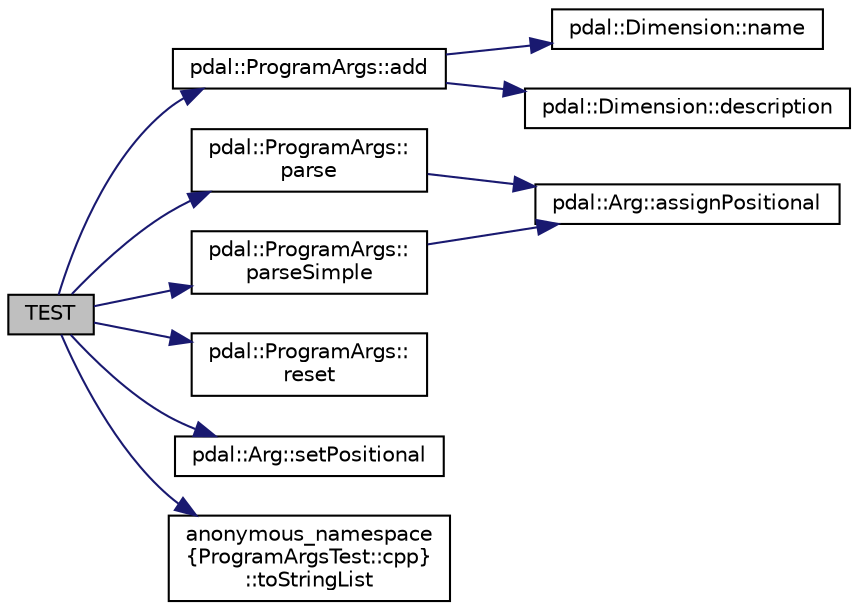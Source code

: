 digraph "TEST"
{
  edge [fontname="Helvetica",fontsize="10",labelfontname="Helvetica",labelfontsize="10"];
  node [fontname="Helvetica",fontsize="10",shape=record];
  rankdir="LR";
  Node1 [label="TEST",height=0.2,width=0.4,color="black", fillcolor="grey75", style="filled", fontcolor="black"];
  Node1 -> Node2 [color="midnightblue",fontsize="10",style="solid",fontname="Helvetica"];
  Node2 [label="pdal::ProgramArgs::add",height=0.2,width=0.4,color="black", fillcolor="white", style="filled",URL="$classpdal_1_1ProgramArgs.html#a9f773618ed928e9cef78aa1bf8278784"];
  Node2 -> Node3 [color="midnightblue",fontsize="10",style="solid",fontname="Helvetica"];
  Node3 [label="pdal::Dimension::name",height=0.2,width=0.4,color="black", fillcolor="white", style="filled",URL="$namespacepdal_1_1Dimension.html#af3176b0b7e6b4be000317846cf7c2718"];
  Node2 -> Node4 [color="midnightblue",fontsize="10",style="solid",fontname="Helvetica"];
  Node4 [label="pdal::Dimension::description",height=0.2,width=0.4,color="black", fillcolor="white", style="filled",URL="$namespacepdal_1_1Dimension.html#a4041a0eeee0ca503caad91db24affa0e"];
  Node1 -> Node5 [color="midnightblue",fontsize="10",style="solid",fontname="Helvetica"];
  Node5 [label="pdal::ProgramArgs::\lparse",height=0.2,width=0.4,color="black", fillcolor="white", style="filled",URL="$classpdal_1_1ProgramArgs.html#ab4b405bda3b9a91e70b6c6ce8154e539"];
  Node5 -> Node6 [color="midnightblue",fontsize="10",style="solid",fontname="Helvetica"];
  Node6 [label="pdal::Arg::assignPositional",height=0.2,width=0.4,color="black", fillcolor="white", style="filled",URL="$classpdal_1_1Arg.html#aef855c41a3ce6d940c4597b07b36a41a"];
  Node1 -> Node7 [color="midnightblue",fontsize="10",style="solid",fontname="Helvetica"];
  Node7 [label="pdal::ProgramArgs::\lparseSimple",height=0.2,width=0.4,color="black", fillcolor="white", style="filled",URL="$classpdal_1_1ProgramArgs.html#a175c2bec357b9d6ee57b8462d41713bb"];
  Node7 -> Node6 [color="midnightblue",fontsize="10",style="solid",fontname="Helvetica"];
  Node1 -> Node8 [color="midnightblue",fontsize="10",style="solid",fontname="Helvetica"];
  Node8 [label="pdal::ProgramArgs::\lreset",height=0.2,width=0.4,color="black", fillcolor="white", style="filled",URL="$classpdal_1_1ProgramArgs.html#a349fdb98969186e0faa2eb21adfe2600"];
  Node1 -> Node9 [color="midnightblue",fontsize="10",style="solid",fontname="Helvetica"];
  Node9 [label="pdal::Arg::setPositional",height=0.2,width=0.4,color="black", fillcolor="white", style="filled",URL="$classpdal_1_1Arg.html#acd96700a01950da368119d2a06f441ae"];
  Node1 -> Node10 [color="midnightblue",fontsize="10",style="solid",fontname="Helvetica"];
  Node10 [label="anonymous_namespace\l\{ProgramArgsTest::cpp\}\l::toStringList",height=0.2,width=0.4,color="black", fillcolor="white", style="filled",URL="$namespaceanonymous__namespace_02ProgramArgsTest_8cpp_03.html#ab15247930f7c8a3845cd122fb2748e6e"];
}

